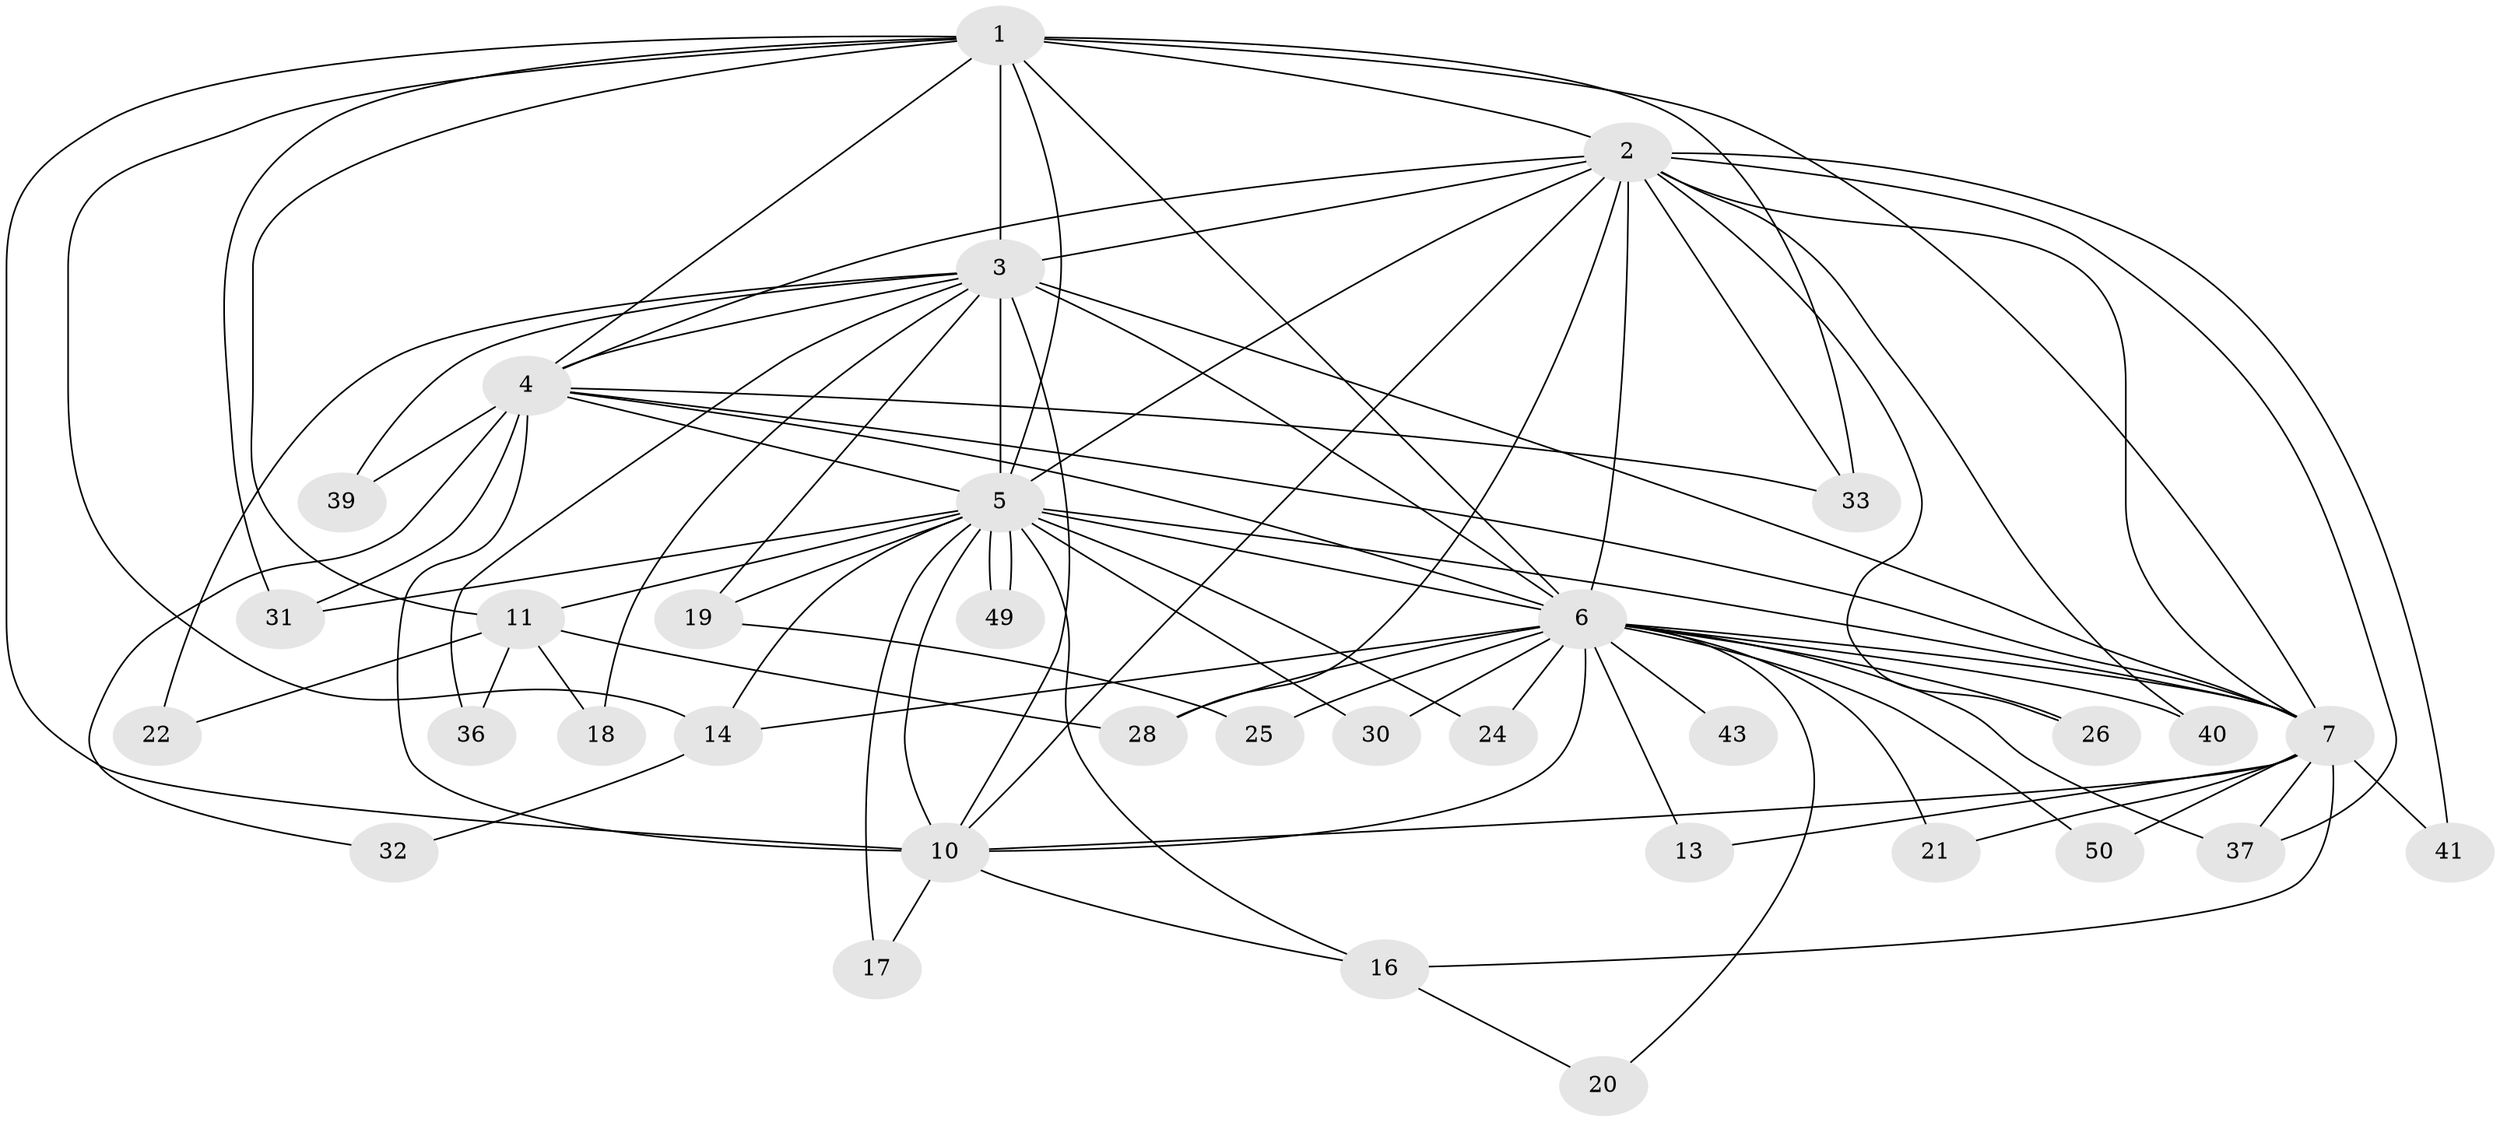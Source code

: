 // original degree distribution, {13: 0.04, 15: 0.04, 10: 0.02, 14: 0.02, 19: 0.02, 18: 0.02, 16: 0.04, 7: 0.02, 4: 0.08, 2: 0.54, 3: 0.16}
// Generated by graph-tools (version 1.1) at 2025/41/03/06/25 10:41:44]
// undirected, 34 vertices, 85 edges
graph export_dot {
graph [start="1"]
  node [color=gray90,style=filled];
  1 [super="+15"];
  2 [super="+29"];
  3 [super="+9"];
  4 [super="+27"];
  5 [super="+12"];
  6 [super="+8"];
  7 [super="+35"];
  10 [super="+46"];
  11 [super="+47"];
  13;
  14 [super="+23"];
  16 [super="+48"];
  17;
  18 [super="+42"];
  19;
  20;
  21;
  22 [super="+45"];
  24;
  25;
  26;
  28;
  30;
  31 [super="+34"];
  32;
  33 [super="+38"];
  36;
  37 [super="+44"];
  39;
  40;
  41;
  43;
  49;
  50;
  1 -- 2 [weight=2];
  1 -- 3 [weight=2];
  1 -- 4;
  1 -- 5;
  1 -- 6 [weight=2];
  1 -- 7;
  1 -- 10;
  1 -- 11 [weight=2];
  1 -- 33;
  1 -- 14;
  1 -- 31;
  2 -- 3 [weight=2];
  2 -- 4;
  2 -- 5;
  2 -- 6 [weight=2];
  2 -- 7;
  2 -- 10;
  2 -- 26;
  2 -- 33;
  2 -- 41;
  2 -- 37;
  2 -- 40;
  2 -- 28;
  3 -- 4 [weight=2];
  3 -- 5 [weight=2];
  3 -- 6 [weight=4];
  3 -- 7 [weight=2];
  3 -- 10 [weight=2];
  3 -- 39;
  3 -- 36;
  3 -- 18 [weight=2];
  3 -- 19;
  3 -- 22 [weight=2];
  4 -- 5 [weight=2];
  4 -- 6 [weight=2];
  4 -- 7;
  4 -- 10;
  4 -- 32;
  4 -- 39;
  4 -- 33;
  4 -- 31;
  5 -- 6 [weight=3];
  5 -- 7;
  5 -- 10;
  5 -- 11;
  5 -- 14;
  5 -- 16;
  5 -- 19;
  5 -- 24;
  5 -- 30;
  5 -- 31;
  5 -- 49;
  5 -- 49;
  5 -- 17;
  6 -- 7 [weight=3];
  6 -- 10 [weight=2];
  6 -- 20;
  6 -- 21;
  6 -- 24;
  6 -- 25;
  6 -- 28;
  6 -- 40;
  6 -- 43 [weight=2];
  6 -- 50;
  6 -- 13;
  6 -- 14;
  6 -- 26;
  6 -- 30;
  6 -- 37;
  7 -- 10;
  7 -- 13;
  7 -- 21;
  7 -- 37;
  7 -- 41;
  7 -- 50;
  7 -- 16;
  10 -- 16;
  10 -- 17;
  11 -- 18;
  11 -- 22;
  11 -- 28;
  11 -- 36;
  14 -- 32;
  16 -- 20;
  19 -- 25;
}
